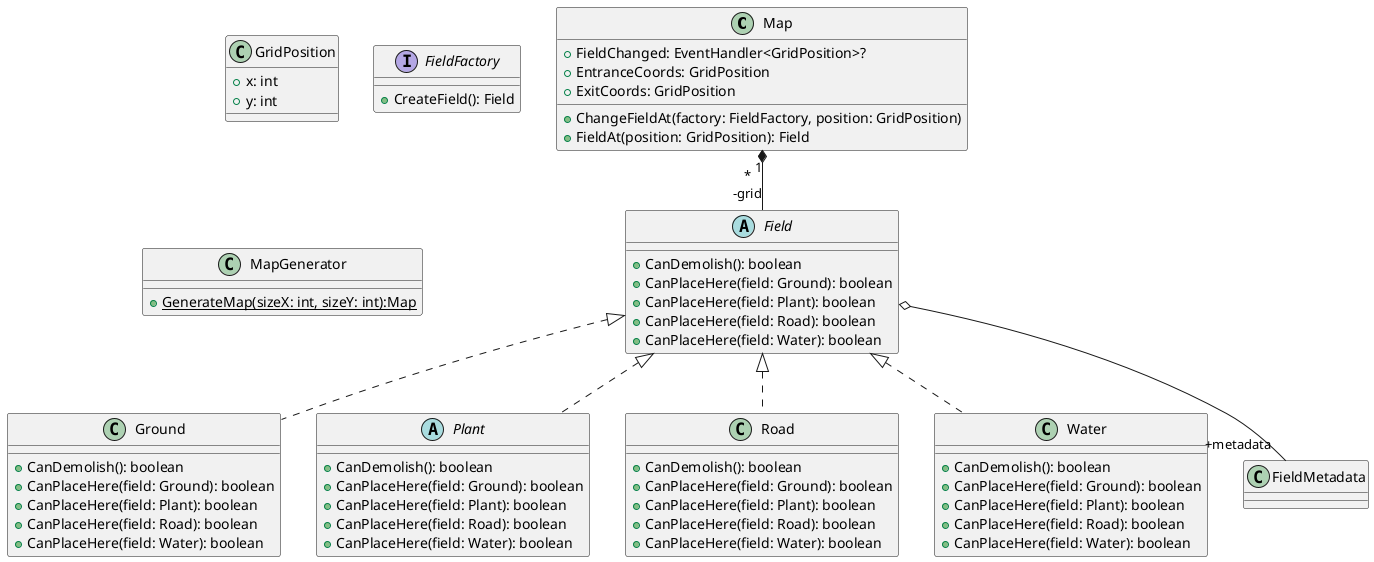 @startuml mapUml
class Map{
    +FieldChanged: EventHandler<GridPosition>?
    +EntranceCoords: GridPosition
    +ExitCoords: GridPosition
    +ChangeFieldAt(factory: FieldFactory, position: GridPosition)
    +FieldAt(position: GridPosition): Field
}

class GridPosition{
    +x: int
    +y: int
}

abstract class Field{
    +CanDemolish(): boolean
    +CanPlaceHere(field: Ground): boolean
    +CanPlaceHere(field: Plant): boolean
    +CanPlaceHere(field: Road): boolean
    +CanPlaceHere(field: Water): boolean

}

class Ground{
    +CanDemolish(): boolean
    +CanPlaceHere(field: Ground): boolean
    +CanPlaceHere(field: Plant): boolean
    +CanPlaceHere(field: Road): boolean
    +CanPlaceHere(field: Water): boolean

}

abstract class Plant{
    +CanDemolish(): boolean
    +CanPlaceHere(field: Ground): boolean
    +CanPlaceHere(field: Plant): boolean
    +CanPlaceHere(field: Road): boolean
    +CanPlaceHere(field: Water): boolean

}

class Road{
    +CanDemolish(): boolean
    +CanPlaceHere(field: Ground): boolean
    +CanPlaceHere(field: Plant): boolean
    +CanPlaceHere(field: Road): boolean
    +CanPlaceHere(field: Water): boolean

}

class Water{
    +CanDemolish(): boolean
    +CanPlaceHere(field: Ground): boolean
    +CanPlaceHere(field: Plant): boolean
    +CanPlaceHere(field: Road): boolean
    +CanPlaceHere(field: Water): boolean
}

Map "1" *-- "*\n-grid" Field
Field <|.. Ground
Field <|.. Plant
Field <|.. Road
Field <|.. Water
Field  o-- "+metadata" FieldMetadata


interface FieldFactory{
    +CreateField(): Field
}

class MapGenerator{
    +{static} GenerateMap(sizeX: int, sizeY: int):Map
}
@enduml